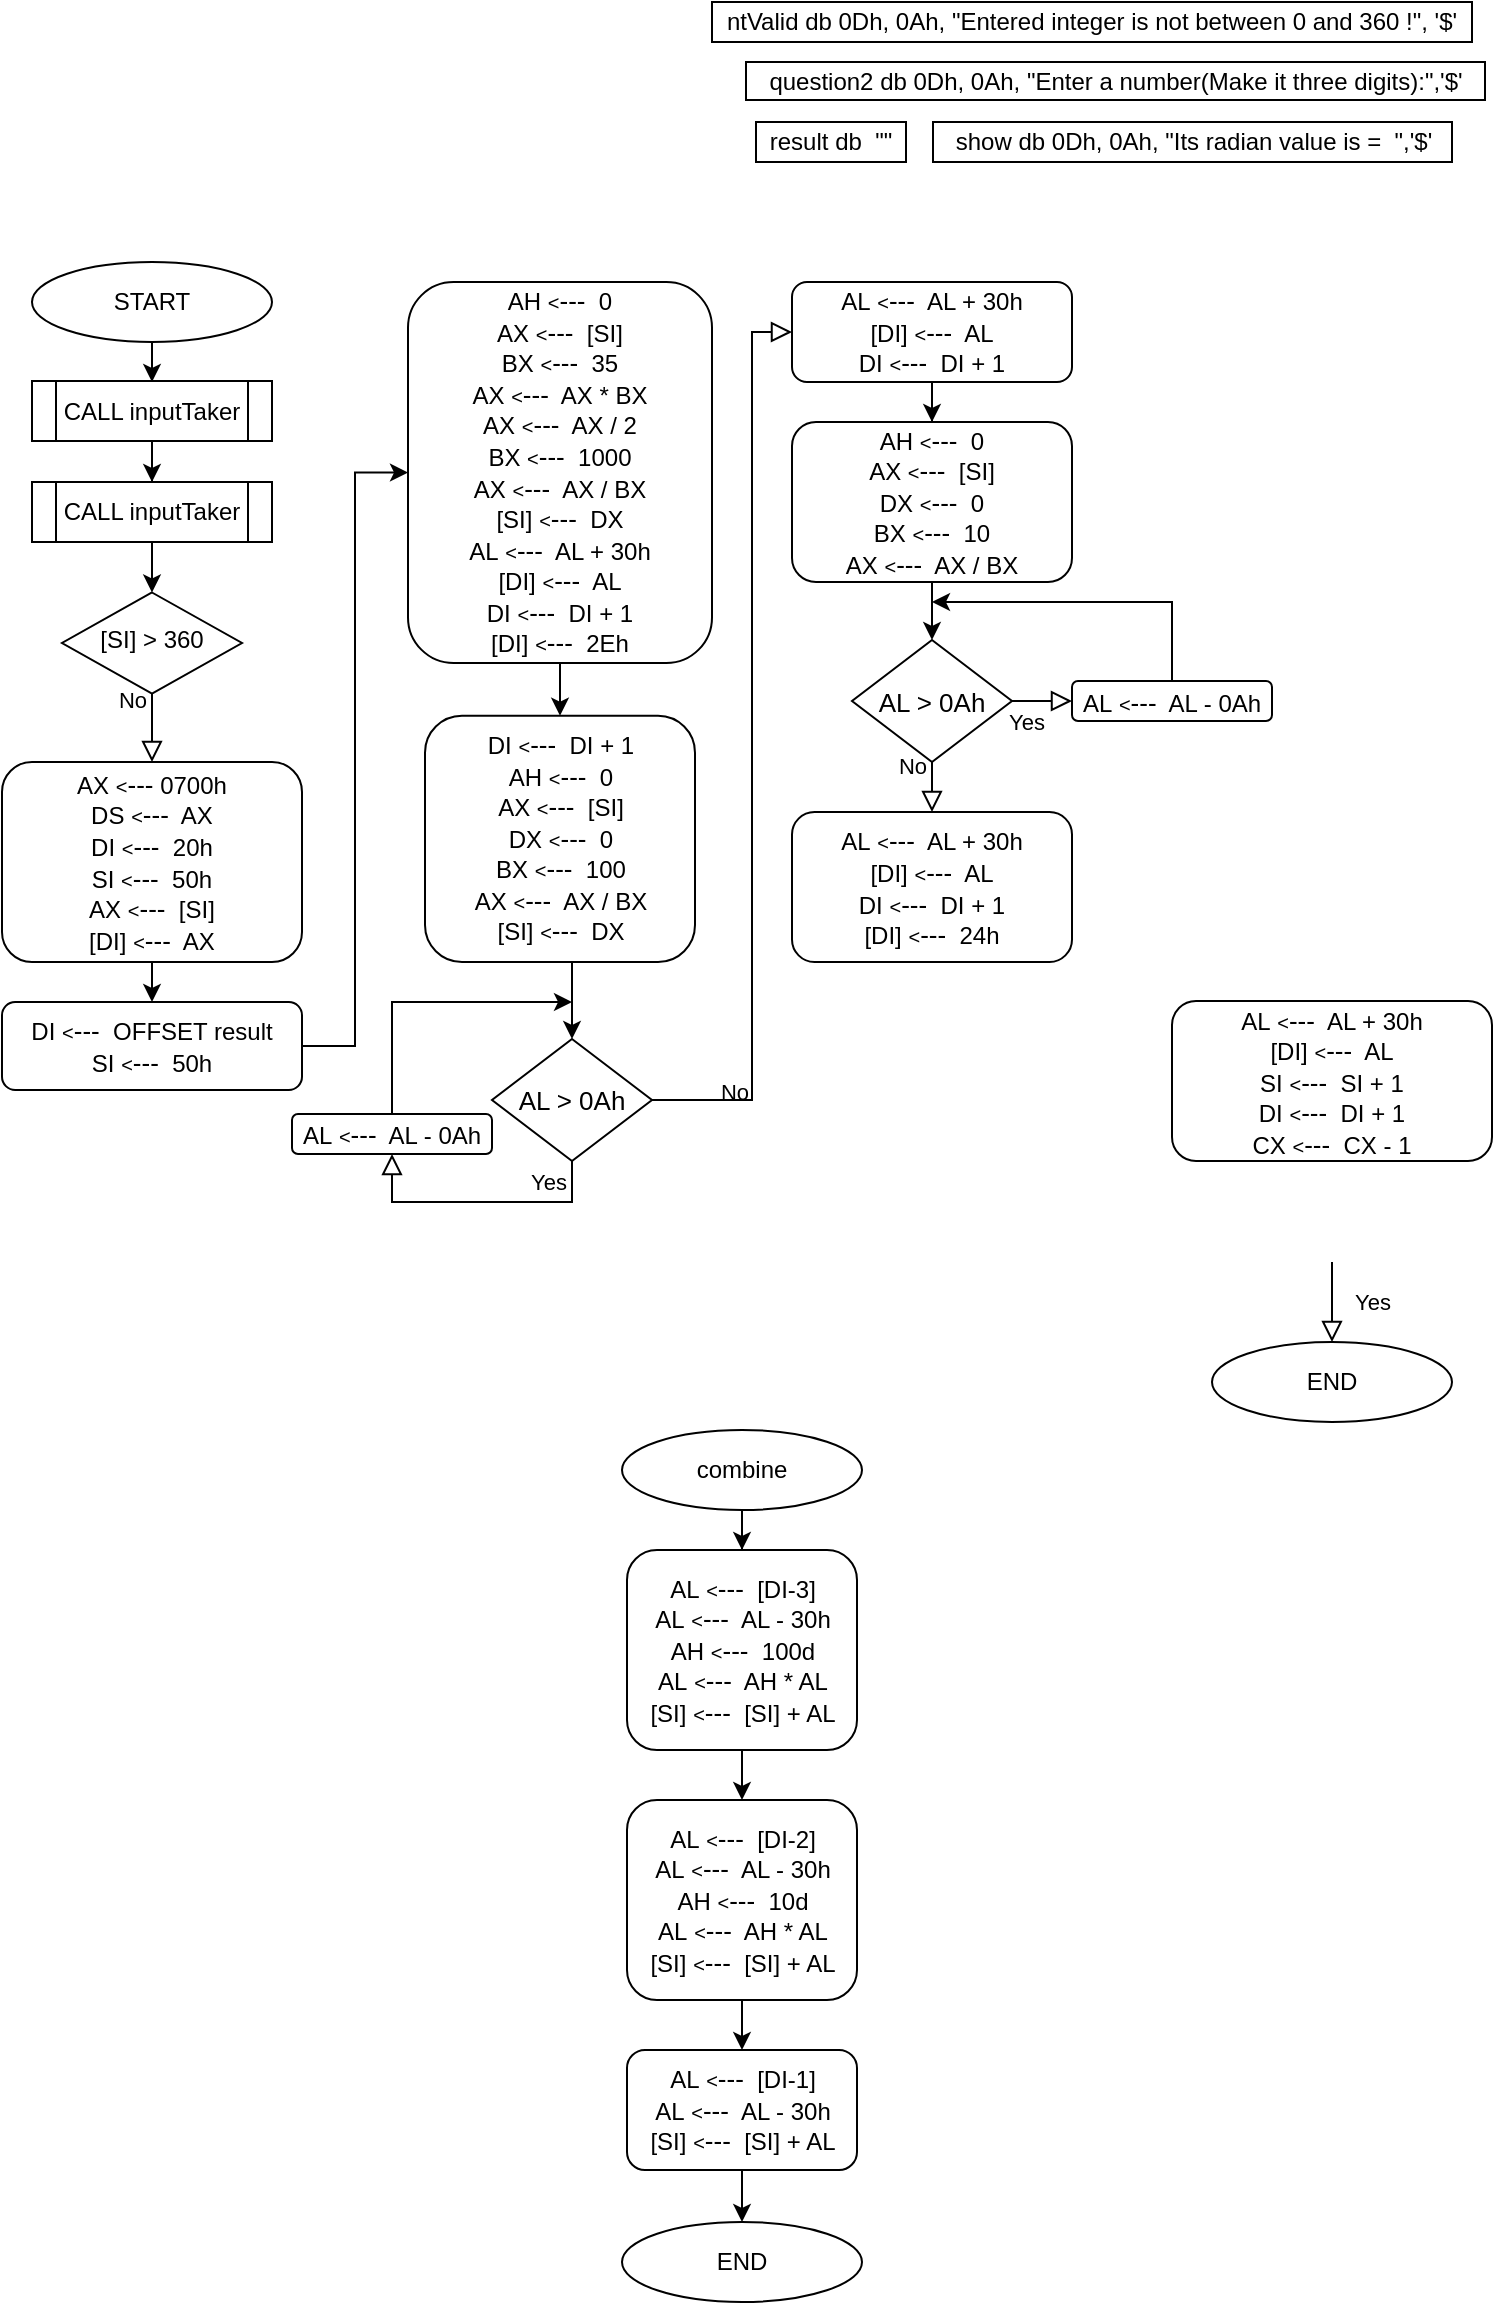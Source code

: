 <mxfile version="18.0.4" type="github">
  <diagram id="C5RBs43oDa-KdzZeNtuy" name="Page-1">
    <mxGraphModel dx="481" dy="1453" grid="1" gridSize="10" guides="1" tooltips="1" connect="1" arrows="1" fold="1" page="1" pageScale="1" pageWidth="827" pageHeight="1169" math="0" shadow="0">
      <root>
        <mxCell id="WIyWlLk6GJQsqaUBKTNV-0" />
        <mxCell id="WIyWlLk6GJQsqaUBKTNV-1" parent="WIyWlLk6GJQsqaUBKTNV-0" />
        <mxCell id="KCbu1JeTteDKsyK8jzSx-12" style="edgeStyle=orthogonalEdgeStyle;rounded=0;orthogonalLoop=1;jettySize=auto;html=1;exitX=0.5;exitY=1;exitDx=0;exitDy=0;entryX=0.5;entryY=0;entryDx=0;entryDy=0;" edge="1" parent="WIyWlLk6GJQsqaUBKTNV-1" source="A8sSo03riaN5_uglDH1m-1" target="A8sSo03riaN5_uglDH1m-14">
          <mxGeometry relative="1" as="geometry" />
        </mxCell>
        <mxCell id="A8sSo03riaN5_uglDH1m-1" value="AX&amp;nbsp;&lt;font style=&quot;font-size: 10px;&quot;&gt;&amp;lt;&lt;/font&gt;&lt;font style=&quot;font-size: 13px;&quot;&gt;---&lt;/font&gt;&amp;nbsp;0700h&lt;br&gt;DS&amp;nbsp;&lt;font style=&quot;font-size: 10px&quot;&gt;&amp;lt;&lt;/font&gt;&lt;font style=&quot;font-size: 13px&quot;&gt;---&lt;/font&gt;&amp;nbsp; AX&lt;br&gt;DI&amp;nbsp;&lt;font style=&quot;font-size: 10px&quot;&gt;&amp;lt;&lt;/font&gt;&lt;font style=&quot;font-size: 13px&quot;&gt;---&lt;/font&gt;&amp;nbsp; 20h&lt;br&gt;SI&amp;nbsp;&lt;font style=&quot;font-size: 10px&quot;&gt;&amp;lt;&lt;/font&gt;&lt;font style=&quot;font-size: 13px&quot;&gt;---&lt;/font&gt;&amp;nbsp; 50h&lt;br&gt;AX&amp;nbsp;&lt;font style=&quot;font-size: 10px;&quot;&gt;&amp;lt;&lt;/font&gt;&lt;font style=&quot;font-size: 13px;&quot;&gt;---&lt;/font&gt;&amp;nbsp; [SI]&lt;br&gt;[DI]&amp;nbsp;&lt;font style=&quot;font-size: 10px;&quot;&gt;&amp;lt;&lt;/font&gt;&lt;font style=&quot;font-size: 13px;&quot;&gt;---&lt;/font&gt;&amp;nbsp; AX" style="rounded=1;whiteSpace=wrap;html=1;fontSize=12;glass=0;strokeWidth=1;shadow=0;" parent="WIyWlLk6GJQsqaUBKTNV-1" vertex="1">
          <mxGeometry x="65" y="-770" width="150" height="100" as="geometry" />
        </mxCell>
        <mxCell id="A8sSo03riaN5_uglDH1m-3" value="No" style="edgeStyle=orthogonalEdgeStyle;rounded=0;html=1;jettySize=auto;orthogonalLoop=1;fontSize=11;endArrow=block;endFill=0;endSize=8;strokeWidth=1;shadow=0;labelBackgroundColor=none;entryX=0.5;entryY=0;entryDx=0;entryDy=0;" parent="WIyWlLk6GJQsqaUBKTNV-1" source="A8sSo03riaN5_uglDH1m-4" edge="1" target="A8sSo03riaN5_uglDH1m-1">
          <mxGeometry x="-0.857" y="-10" relative="1" as="geometry">
            <mxPoint as="offset" />
            <mxPoint x="160" y="-750" as="targetPoint" />
            <Array as="points" />
            <mxPoint x="92.5" y="-590.5" as="sourcePoint" />
          </mxGeometry>
        </mxCell>
        <mxCell id="A8sSo03riaN5_uglDH1m-4" value="[SI] &amp;gt; 360" style="rhombus;whiteSpace=wrap;html=1;shadow=0;fontFamily=Helvetica;fontSize=12;align=center;strokeWidth=1;spacing=6;spacingTop=-4;" parent="WIyWlLk6GJQsqaUBKTNV-1" vertex="1">
          <mxGeometry x="95" y="-854.75" width="90" height="50.5" as="geometry" />
        </mxCell>
        <mxCell id="A8sSo03riaN5_uglDH1m-5" style="edgeStyle=orthogonalEdgeStyle;rounded=0;orthogonalLoop=1;jettySize=auto;html=1;entryX=0.5;entryY=0;entryDx=0;entryDy=0;" parent="WIyWlLk6GJQsqaUBKTNV-1" source="A8sSo03riaN5_uglDH1m-6" edge="1">
          <mxGeometry relative="1" as="geometry">
            <mxPoint x="140" y="-960" as="targetPoint" />
          </mxGeometry>
        </mxCell>
        <mxCell id="A8sSo03riaN5_uglDH1m-6" value="START" style="ellipse;whiteSpace=wrap;html=1;" parent="WIyWlLk6GJQsqaUBKTNV-1" vertex="1">
          <mxGeometry x="80" y="-1020" width="120" height="40" as="geometry" />
        </mxCell>
        <mxCell id="A8sSo03riaN5_uglDH1m-7" style="edgeStyle=orthogonalEdgeStyle;rounded=0;orthogonalLoop=1;jettySize=auto;html=1;exitX=0.5;exitY=1;exitDx=0;exitDy=0;fontSize=9;" parent="WIyWlLk6GJQsqaUBKTNV-1" source="A8sSo03riaN5_uglDH1m-1" target="A8sSo03riaN5_uglDH1m-1" edge="1">
          <mxGeometry relative="1" as="geometry" />
        </mxCell>
        <mxCell id="KCbu1JeTteDKsyK8jzSx-23" style="edgeStyle=orthogonalEdgeStyle;rounded=0;orthogonalLoop=1;jettySize=auto;html=1;exitX=0.5;exitY=1;exitDx=0;exitDy=0;entryX=0.5;entryY=0;entryDx=0;entryDy=0;" edge="1" parent="WIyWlLk6GJQsqaUBKTNV-1" source="A8sSo03riaN5_uglDH1m-11" target="KCbu1JeTteDKsyK8jzSx-17">
          <mxGeometry relative="1" as="geometry" />
        </mxCell>
        <mxCell id="A8sSo03riaN5_uglDH1m-11" value="DI&amp;nbsp;&lt;font style=&quot;font-size: 10px;&quot;&gt;&amp;lt;&lt;/font&gt;&lt;font style=&quot;font-size: 13px;&quot;&gt;---&lt;/font&gt;&amp;nbsp; DI + 1&lt;br&gt;AH&amp;nbsp;&lt;font style=&quot;font-size: 10px;&quot;&gt;&amp;lt;&lt;/font&gt;&lt;font style=&quot;font-size: 13px;&quot;&gt;---&lt;/font&gt;&amp;nbsp; 0&lt;br&gt;AX&amp;nbsp;&lt;font style=&quot;font-size: 10px&quot;&gt;&amp;lt;&lt;/font&gt;&lt;font style=&quot;font-size: 13px&quot;&gt;---&lt;/font&gt;&amp;nbsp; [SI]&lt;br&gt;DX&amp;nbsp;&lt;font style=&quot;font-size: 10px;&quot;&gt;&amp;lt;&lt;/font&gt;&lt;font style=&quot;font-size: 13px;&quot;&gt;---&lt;/font&gt;&amp;nbsp; 0&lt;br&gt;BX&amp;nbsp;&lt;font style=&quot;font-size: 10px;&quot;&gt;&amp;lt;&lt;/font&gt;&lt;font style=&quot;font-size: 13px;&quot;&gt;---&lt;/font&gt;&amp;nbsp; 100&lt;br&gt;AX&amp;nbsp;&lt;font style=&quot;font-size: 10px;&quot;&gt;&amp;lt;&lt;/font&gt;&lt;font style=&quot;font-size: 13px;&quot;&gt;---&lt;/font&gt;&amp;nbsp; AX / BX&lt;br&gt;[SI]&amp;nbsp;&lt;font style=&quot;font-size: 10px&quot;&gt;&amp;lt;&lt;/font&gt;&lt;font style=&quot;font-size: 13px&quot;&gt;---&lt;/font&gt;&amp;nbsp; DX" style="rounded=1;whiteSpace=wrap;html=1;fontSize=12;glass=0;strokeWidth=1;shadow=0;" parent="WIyWlLk6GJQsqaUBKTNV-1" vertex="1">
          <mxGeometry x="276.5" y="-793.13" width="135" height="123.13" as="geometry" />
        </mxCell>
        <mxCell id="A8sSo03riaN5_uglDH1m-12" value="END" style="ellipse;whiteSpace=wrap;html=1;" parent="WIyWlLk6GJQsqaUBKTNV-1" vertex="1">
          <mxGeometry x="670" y="-480" width="120" height="40" as="geometry" />
        </mxCell>
        <mxCell id="KCbu1JeTteDKsyK8jzSx-16" style="edgeStyle=orthogonalEdgeStyle;rounded=0;orthogonalLoop=1;jettySize=auto;html=1;exitX=1;exitY=0.5;exitDx=0;exitDy=0;entryX=0;entryY=0.5;entryDx=0;entryDy=0;" edge="1" parent="WIyWlLk6GJQsqaUBKTNV-1" source="A8sSo03riaN5_uglDH1m-14" target="A8sSo03riaN5_uglDH1m-20">
          <mxGeometry relative="1" as="geometry">
            <mxPoint x="240" y="-940" as="targetPoint" />
          </mxGeometry>
        </mxCell>
        <mxCell id="A8sSo03riaN5_uglDH1m-14" value="DI&amp;nbsp;&lt;font style=&quot;font-size: 10px&quot;&gt;&amp;lt;&lt;/font&gt;&lt;font style=&quot;font-size: 13px&quot;&gt;---&lt;/font&gt;&amp;nbsp; OFFSET result&lt;br&gt;SI&amp;nbsp;&lt;font style=&quot;font-size: 10px;&quot;&gt;&amp;lt;&lt;/font&gt;&lt;font style=&quot;font-size: 13px;&quot;&gt;---&lt;/font&gt;&amp;nbsp; 50h" style="rounded=1;whiteSpace=wrap;html=1;fontSize=12;glass=0;strokeWidth=1;shadow=0;" parent="WIyWlLk6GJQsqaUBKTNV-1" vertex="1">
          <mxGeometry x="65" y="-650" width="150" height="44" as="geometry" />
        </mxCell>
        <mxCell id="A8sSo03riaN5_uglDH1m-18" style="edgeStyle=orthogonalEdgeStyle;rounded=0;orthogonalLoop=1;jettySize=auto;html=1;exitX=0.5;exitY=1;exitDx=0;exitDy=0;fontSize=9;" parent="WIyWlLk6GJQsqaUBKTNV-1" source="A8sSo03riaN5_uglDH1m-14" target="A8sSo03riaN5_uglDH1m-14" edge="1">
          <mxGeometry relative="1" as="geometry" />
        </mxCell>
        <mxCell id="KCbu1JeTteDKsyK8jzSx-15" value="" style="edgeStyle=orthogonalEdgeStyle;rounded=0;orthogonalLoop=1;jettySize=auto;html=1;" edge="1" parent="WIyWlLk6GJQsqaUBKTNV-1" source="A8sSo03riaN5_uglDH1m-20" target="A8sSo03riaN5_uglDH1m-11">
          <mxGeometry relative="1" as="geometry" />
        </mxCell>
        <mxCell id="A8sSo03riaN5_uglDH1m-20" value="AH&amp;nbsp;&lt;font style=&quot;font-size: 10px&quot;&gt;&amp;lt;&lt;/font&gt;&lt;font style=&quot;font-size: 13px&quot;&gt;---&lt;/font&gt;&amp;nbsp; 0&lt;br&gt;AX&amp;nbsp;&lt;font style=&quot;font-size: 10px;&quot;&gt;&amp;lt;&lt;/font&gt;&lt;font style=&quot;font-size: 13px;&quot;&gt;---&lt;/font&gt;&amp;nbsp; [SI]&lt;br&gt;BX&amp;nbsp;&lt;font style=&quot;font-size: 10px&quot;&gt;&amp;lt;&lt;/font&gt;&lt;font style=&quot;font-size: 13px&quot;&gt;---&lt;/font&gt;&amp;nbsp; 35&lt;br&gt;AX&amp;nbsp;&lt;font style=&quot;font-size: 10px&quot;&gt;&amp;lt;&lt;/font&gt;&lt;font style=&quot;font-size: 13px&quot;&gt;---&lt;/font&gt;&amp;nbsp; AX * BX&lt;br&gt;AX&amp;nbsp;&lt;font style=&quot;font-size: 10px;&quot;&gt;&amp;lt;&lt;/font&gt;&lt;font style=&quot;font-size: 13px;&quot;&gt;---&lt;/font&gt;&amp;nbsp; AX / 2&lt;br&gt;BX&amp;nbsp;&lt;font style=&quot;font-size: 10px&quot;&gt;&amp;lt;&lt;/font&gt;&lt;font style=&quot;font-size: 13px&quot;&gt;---&lt;/font&gt;&amp;nbsp; 1000&lt;br&gt;AX&amp;nbsp;&lt;font style=&quot;font-size: 10px&quot;&gt;&amp;lt;&lt;/font&gt;&lt;font style=&quot;font-size: 13px&quot;&gt;---&lt;/font&gt;&amp;nbsp; AX / BX&lt;br&gt;[SI]&amp;nbsp;&lt;font style=&quot;font-size: 10px;&quot;&gt;&amp;lt;&lt;/font&gt;&lt;font style=&quot;font-size: 13px;&quot;&gt;---&lt;/font&gt;&amp;nbsp; DX&lt;br&gt;AL&amp;nbsp;&lt;font style=&quot;font-size: 10px&quot;&gt;&amp;lt;&lt;/font&gt;&lt;font style=&quot;font-size: 13px&quot;&gt;---&lt;/font&gt;&amp;nbsp; AL + 30h&lt;br&gt;[DI]&amp;nbsp;&lt;font style=&quot;font-size: 10px&quot;&gt;&amp;lt;&lt;/font&gt;&lt;font style=&quot;font-size: 13px&quot;&gt;---&lt;/font&gt;&amp;nbsp; AL&lt;br&gt;DI&amp;nbsp;&lt;font style=&quot;font-size: 10px&quot;&gt;&amp;lt;&lt;/font&gt;&lt;font style=&quot;font-size: 13px&quot;&gt;---&lt;/font&gt;&amp;nbsp; DI + 1&lt;br&gt;[DI]&amp;nbsp;&lt;font style=&quot;font-size: 10px;&quot;&gt;&amp;lt;&lt;/font&gt;&lt;font style=&quot;font-size: 13px;&quot;&gt;---&lt;/font&gt;&amp;nbsp; 2Eh" style="rounded=1;whiteSpace=wrap;html=1;fontSize=12;glass=0;strokeWidth=1;shadow=0;" parent="WIyWlLk6GJQsqaUBKTNV-1" vertex="1">
          <mxGeometry x="268" y="-1010" width="152" height="190.5" as="geometry" />
        </mxCell>
        <mxCell id="A8sSo03riaN5_uglDH1m-25" style="edgeStyle=orthogonalEdgeStyle;rounded=0;orthogonalLoop=1;jettySize=auto;html=1;exitX=0.5;exitY=1;exitDx=0;exitDy=0;fontSize=9;" parent="WIyWlLk6GJQsqaUBKTNV-1" edge="1">
          <mxGeometry relative="1" as="geometry">
            <mxPoint x="155" y="-448.87" as="sourcePoint" />
            <mxPoint x="155" y="-448.87" as="targetPoint" />
          </mxGeometry>
        </mxCell>
        <mxCell id="KCbu1JeTteDKsyK8jzSx-32" value="" style="edgeStyle=orthogonalEdgeStyle;rounded=0;orthogonalLoop=1;jettySize=auto;html=1;" edge="1" parent="WIyWlLk6GJQsqaUBKTNV-1" source="A8sSo03riaN5_uglDH1m-28" target="KCbu1JeTteDKsyK8jzSx-29">
          <mxGeometry relative="1" as="geometry" />
        </mxCell>
        <mxCell id="A8sSo03riaN5_uglDH1m-28" value="AH&amp;nbsp;&lt;font style=&quot;font-size: 10px&quot;&gt;&amp;lt;&lt;/font&gt;&lt;font style=&quot;font-size: 13px&quot;&gt;---&lt;/font&gt;&amp;nbsp; 0&lt;br&gt;AX&amp;nbsp;&lt;font style=&quot;font-size: 10px;&quot;&gt;&amp;lt;&lt;/font&gt;&lt;font style=&quot;font-size: 13px;&quot;&gt;---&lt;/font&gt;&amp;nbsp; [SI]&lt;br&gt;DX&amp;nbsp;&lt;font style=&quot;font-size: 10px;&quot;&gt;&amp;lt;&lt;/font&gt;&lt;font style=&quot;font-size: 13px;&quot;&gt;---&lt;/font&gt;&amp;nbsp; 0&lt;br&gt;BX&amp;nbsp;&lt;font style=&quot;font-size: 10px&quot;&gt;&amp;lt;&lt;/font&gt;&lt;font style=&quot;font-size: 13px&quot;&gt;---&lt;/font&gt;&amp;nbsp; 10&lt;br&gt;AX&amp;nbsp;&lt;font style=&quot;font-size: 10px&quot;&gt;&amp;lt;&lt;/font&gt;&lt;font style=&quot;font-size: 13px&quot;&gt;---&lt;/font&gt;&amp;nbsp; AX / BX" style="rounded=1;whiteSpace=wrap;html=1;fontSize=12;glass=0;strokeWidth=1;shadow=0;" parent="WIyWlLk6GJQsqaUBKTNV-1" vertex="1">
          <mxGeometry x="460" y="-940" width="140" height="80" as="geometry" />
        </mxCell>
        <mxCell id="KCbu1JeTteDKsyK8jzSx-27" value="" style="edgeStyle=orthogonalEdgeStyle;rounded=0;orthogonalLoop=1;jettySize=auto;html=1;" edge="1" parent="WIyWlLk6GJQsqaUBKTNV-1" source="A8sSo03riaN5_uglDH1m-30" target="A8sSo03riaN5_uglDH1m-28">
          <mxGeometry relative="1" as="geometry" />
        </mxCell>
        <mxCell id="A8sSo03riaN5_uglDH1m-30" value="&lt;span style=&quot;font-size: 12px&quot;&gt;AL&amp;nbsp;&lt;/span&gt;&lt;font style=&quot;font-size: 10px&quot;&gt;&amp;lt;&lt;/font&gt;&lt;font&gt;---&lt;/font&gt;&lt;span style=&quot;font-size: 12px&quot;&gt;&amp;nbsp; AL + 30h&lt;/span&gt;&lt;br style=&quot;font-size: 12px&quot;&gt;&lt;span style=&quot;font-size: 12px&quot;&gt;[DI]&amp;nbsp;&lt;/span&gt;&lt;font style=&quot;font-size: 10px&quot;&gt;&amp;lt;&lt;/font&gt;&lt;font&gt;---&lt;/font&gt;&lt;span style=&quot;font-size: 12px&quot;&gt;&amp;nbsp; AL&lt;/span&gt;&lt;br style=&quot;font-size: 12px&quot;&gt;&lt;span style=&quot;font-size: 12px&quot;&gt;DI&amp;nbsp;&lt;/span&gt;&lt;font style=&quot;font-size: 10px&quot;&gt;&amp;lt;&lt;/font&gt;&lt;font&gt;---&lt;/font&gt;&lt;span style=&quot;font-size: 12px&quot;&gt;&amp;nbsp; DI + 1&lt;/span&gt;" style="rounded=1;whiteSpace=wrap;html=1;fontSize=13;" parent="WIyWlLk6GJQsqaUBKTNV-1" vertex="1">
          <mxGeometry x="460" y="-1010" width="140" height="50" as="geometry" />
        </mxCell>
        <mxCell id="A8sSo03riaN5_uglDH1m-44" value="&lt;span style=&quot;font-size: 12px&quot;&gt;AL&amp;nbsp;&lt;/span&gt;&lt;font style=&quot;font-size: 10px&quot;&gt;&amp;lt;&lt;/font&gt;&lt;font&gt;---&lt;/font&gt;&lt;span style=&quot;font-size: 12px&quot;&gt;&amp;nbsp; AL + 30h&lt;/span&gt;&lt;br style=&quot;font-size: 12px&quot;&gt;&lt;span style=&quot;font-size: 12px&quot;&gt;[DI]&amp;nbsp;&lt;/span&gt;&lt;font style=&quot;font-size: 10px&quot;&gt;&amp;lt;&lt;/font&gt;&lt;font&gt;---&lt;/font&gt;&lt;span style=&quot;font-size: 12px&quot;&gt;&amp;nbsp; AL&lt;/span&gt;&lt;br style=&quot;font-size: 12px&quot;&gt;&lt;span style=&quot;font-size: 12px&quot;&gt;SI&amp;nbsp;&lt;/span&gt;&lt;font style=&quot;font-size: 10px&quot;&gt;&amp;lt;&lt;/font&gt;&lt;font&gt;---&lt;/font&gt;&lt;span style=&quot;font-size: 12px&quot;&gt;&amp;nbsp; SI + 1&lt;/span&gt;&lt;br style=&quot;font-size: 12px&quot;&gt;&lt;span style=&quot;font-size: 12px&quot;&gt;DI&amp;nbsp;&lt;/span&gt;&lt;font style=&quot;font-size: 10px&quot;&gt;&amp;lt;&lt;/font&gt;&lt;font&gt;---&lt;/font&gt;&lt;span style=&quot;font-size: 12px&quot;&gt;&amp;nbsp; DI + 1&lt;/span&gt;&lt;br style=&quot;font-size: 12px&quot;&gt;&lt;span style=&quot;font-size: 12px&quot;&gt;CX&amp;nbsp;&lt;/span&gt;&lt;font style=&quot;font-size: 10px&quot;&gt;&amp;lt;&lt;/font&gt;&lt;font&gt;---&lt;/font&gt;&lt;span style=&quot;font-size: 12px&quot;&gt;&amp;nbsp; CX - 1&lt;/span&gt;" style="rounded=1;whiteSpace=wrap;html=1;fontSize=13;" parent="WIyWlLk6GJQsqaUBKTNV-1" vertex="1">
          <mxGeometry x="650" y="-650.5" width="160" height="80" as="geometry" />
        </mxCell>
        <mxCell id="A8sSo03riaN5_uglDH1m-49" value="Yes" style="rounded=0;html=1;jettySize=auto;orthogonalLoop=1;fontSize=11;endArrow=block;endFill=0;endSize=8;strokeWidth=1;shadow=0;labelBackgroundColor=none;edgeStyle=orthogonalEdgeStyle;entryX=0.5;entryY=0;entryDx=0;entryDy=0;exitX=0.5;exitY=1;exitDx=0;exitDy=0;" parent="WIyWlLk6GJQsqaUBKTNV-1" target="A8sSo03riaN5_uglDH1m-12" edge="1">
          <mxGeometry x="-0.026" y="20" relative="1" as="geometry">
            <mxPoint as="offset" />
            <mxPoint x="644" y="-440.0" as="targetPoint" />
            <Array as="points">
              <mxPoint x="730" y="-490" />
              <mxPoint x="730" y="-490" />
            </Array>
            <mxPoint x="730" y="-520" as="sourcePoint" />
          </mxGeometry>
        </mxCell>
        <mxCell id="A8sSo03riaN5_uglDH1m-50" value="" style="edgeStyle=orthogonalEdgeStyle;rounded=0;orthogonalLoop=1;jettySize=auto;html=1;" parent="WIyWlLk6GJQsqaUBKTNV-1" source="A8sSo03riaN5_uglDH1m-51" target="A8sSo03riaN5_uglDH1m-53" edge="1">
          <mxGeometry relative="1" as="geometry" />
        </mxCell>
        <mxCell id="A8sSo03riaN5_uglDH1m-51" value="combine" style="ellipse;whiteSpace=wrap;html=1;" parent="WIyWlLk6GJQsqaUBKTNV-1" vertex="1">
          <mxGeometry x="375" y="-436" width="120" height="40" as="geometry" />
        </mxCell>
        <mxCell id="A8sSo03riaN5_uglDH1m-52" value="" style="edgeStyle=orthogonalEdgeStyle;rounded=0;orthogonalLoop=1;jettySize=auto;html=1;" parent="WIyWlLk6GJQsqaUBKTNV-1" source="A8sSo03riaN5_uglDH1m-53" target="A8sSo03riaN5_uglDH1m-55" edge="1">
          <mxGeometry relative="1" as="geometry" />
        </mxCell>
        <mxCell id="A8sSo03riaN5_uglDH1m-53" value="AL&amp;nbsp;&lt;font style=&quot;font-size: 10px&quot;&gt;&amp;lt;&lt;/font&gt;&lt;font style=&quot;font-size: 13px&quot;&gt;---&lt;/font&gt;&amp;nbsp; [DI-3]&lt;br&gt;AL&amp;nbsp;&lt;font style=&quot;font-size: 10px&quot;&gt;&amp;lt;&lt;/font&gt;&lt;font style=&quot;font-size: 13px&quot;&gt;---&lt;/font&gt;&amp;nbsp; AL - 30h&lt;br&gt;AH&amp;nbsp;&lt;font style=&quot;font-size: 10px&quot;&gt;&amp;lt;&lt;/font&gt;&lt;font style=&quot;font-size: 13px&quot;&gt;---&lt;/font&gt;&amp;nbsp; 100d&lt;br&gt;AL&amp;nbsp;&lt;font style=&quot;font-size: 10px&quot;&gt;&amp;lt;&lt;/font&gt;&lt;font style=&quot;font-size: 13px&quot;&gt;---&lt;/font&gt;&amp;nbsp; AH * AL&lt;br&gt;[SI]&amp;nbsp;&lt;font style=&quot;font-size: 10px&quot;&gt;&amp;lt;&lt;/font&gt;&lt;font style=&quot;font-size: 13px&quot;&gt;---&lt;/font&gt;&amp;nbsp; [SI] + AL" style="rounded=1;whiteSpace=wrap;html=1;fontSize=12;glass=0;strokeWidth=1;shadow=0;" parent="WIyWlLk6GJQsqaUBKTNV-1" vertex="1">
          <mxGeometry x="377.5" y="-376" width="115" height="100" as="geometry" />
        </mxCell>
        <mxCell id="A8sSo03riaN5_uglDH1m-54" value="" style="edgeStyle=orthogonalEdgeStyle;rounded=0;orthogonalLoop=1;jettySize=auto;html=1;" parent="WIyWlLk6GJQsqaUBKTNV-1" source="A8sSo03riaN5_uglDH1m-55" target="A8sSo03riaN5_uglDH1m-57" edge="1">
          <mxGeometry relative="1" as="geometry" />
        </mxCell>
        <mxCell id="A8sSo03riaN5_uglDH1m-55" value="AL&amp;nbsp;&lt;font style=&quot;font-size: 10px&quot;&gt;&amp;lt;&lt;/font&gt;&lt;font style=&quot;font-size: 13px&quot;&gt;---&lt;/font&gt;&amp;nbsp; [DI-2]&lt;br&gt;AL&amp;nbsp;&lt;font style=&quot;font-size: 10px&quot;&gt;&amp;lt;&lt;/font&gt;&lt;font style=&quot;font-size: 13px&quot;&gt;---&lt;/font&gt;&amp;nbsp; AL - 30h&lt;br&gt;AH&amp;nbsp;&lt;font style=&quot;font-size: 10px&quot;&gt;&amp;lt;&lt;/font&gt;&lt;font style=&quot;font-size: 13px&quot;&gt;---&lt;/font&gt;&amp;nbsp; 10d&lt;br&gt;AL&amp;nbsp;&lt;font style=&quot;font-size: 10px&quot;&gt;&amp;lt;&lt;/font&gt;&lt;font style=&quot;font-size: 13px&quot;&gt;---&lt;/font&gt;&amp;nbsp; AH * AL&lt;br&gt;[SI]&amp;nbsp;&lt;font style=&quot;font-size: 10px&quot;&gt;&amp;lt;&lt;/font&gt;&lt;font style=&quot;font-size: 13px&quot;&gt;---&lt;/font&gt;&amp;nbsp; [SI] + AL" style="rounded=1;whiteSpace=wrap;html=1;fontSize=12;glass=0;strokeWidth=1;shadow=0;" parent="WIyWlLk6GJQsqaUBKTNV-1" vertex="1">
          <mxGeometry x="377.5" y="-251" width="115" height="100" as="geometry" />
        </mxCell>
        <mxCell id="A8sSo03riaN5_uglDH1m-56" value="" style="edgeStyle=orthogonalEdgeStyle;rounded=0;orthogonalLoop=1;jettySize=auto;html=1;" parent="WIyWlLk6GJQsqaUBKTNV-1" source="A8sSo03riaN5_uglDH1m-57" target="A8sSo03riaN5_uglDH1m-58" edge="1">
          <mxGeometry relative="1" as="geometry" />
        </mxCell>
        <mxCell id="A8sSo03riaN5_uglDH1m-57" value="AL&amp;nbsp;&lt;font style=&quot;font-size: 10px&quot;&gt;&amp;lt;&lt;/font&gt;&lt;font style=&quot;font-size: 13px&quot;&gt;---&lt;/font&gt;&amp;nbsp; [DI-1]&lt;br&gt;AL&amp;nbsp;&lt;font style=&quot;font-size: 10px&quot;&gt;&amp;lt;&lt;/font&gt;&lt;font style=&quot;font-size: 13px&quot;&gt;---&lt;/font&gt;&amp;nbsp; AL - 30h&lt;br&gt;[SI]&amp;nbsp;&lt;font style=&quot;font-size: 10px&quot;&gt;&amp;lt;&lt;/font&gt;&lt;font style=&quot;font-size: 13px&quot;&gt;---&lt;/font&gt;&amp;nbsp; [SI] + AL" style="rounded=1;whiteSpace=wrap;html=1;fontSize=12;glass=0;strokeWidth=1;shadow=0;" parent="WIyWlLk6GJQsqaUBKTNV-1" vertex="1">
          <mxGeometry x="377.5" y="-126" width="115" height="60" as="geometry" />
        </mxCell>
        <mxCell id="A8sSo03riaN5_uglDH1m-58" value="END" style="ellipse;whiteSpace=wrap;html=1;" parent="WIyWlLk6GJQsqaUBKTNV-1" vertex="1">
          <mxGeometry x="375" y="-40" width="120" height="40" as="geometry" />
        </mxCell>
        <mxCell id="A8sSo03riaN5_uglDH1m-59" value="question2 db 0Dh, 0Ah, &quot;Enter a number(Make it three digits):&quot;,&#39;$&#39;" style="rounded=0;whiteSpace=wrap;html=1;" parent="WIyWlLk6GJQsqaUBKTNV-1" vertex="1">
          <mxGeometry x="437" y="-1120" width="369.5" height="19" as="geometry" />
        </mxCell>
        <mxCell id="A8sSo03riaN5_uglDH1m-60" value="show db 0Dh, 0Ah, &quot;Its radian value is =&amp;nbsp; &quot;,&#39;$&#39;" style="rounded=0;whiteSpace=wrap;html=1;" parent="WIyWlLk6GJQsqaUBKTNV-1" vertex="1">
          <mxGeometry x="530.5" y="-1090" width="259.5" height="20" as="geometry" />
        </mxCell>
        <mxCell id="A8sSo03riaN5_uglDH1m-61" value="ntValid db 0Dh, 0Ah, &quot;Entered integer is not between 0 and 360 !&quot;, &#39;$&#39;" style="rounded=0;whiteSpace=wrap;html=1;" parent="WIyWlLk6GJQsqaUBKTNV-1" vertex="1">
          <mxGeometry x="420" y="-1150" width="380" height="20" as="geometry" />
        </mxCell>
        <mxCell id="KCbu1JeTteDKsyK8jzSx-0" value="result db&amp;nbsp; &quot;&quot;" style="rounded=0;whiteSpace=wrap;html=1;" vertex="1" parent="WIyWlLk6GJQsqaUBKTNV-1">
          <mxGeometry x="442" y="-1090" width="75" height="20" as="geometry" />
        </mxCell>
        <mxCell id="KCbu1JeTteDKsyK8jzSx-4" value="" style="edgeStyle=orthogonalEdgeStyle;rounded=0;orthogonalLoop=1;jettySize=auto;html=1;" edge="1" parent="WIyWlLk6GJQsqaUBKTNV-1" source="KCbu1JeTteDKsyK8jzSx-1" target="KCbu1JeTteDKsyK8jzSx-2">
          <mxGeometry relative="1" as="geometry" />
        </mxCell>
        <mxCell id="KCbu1JeTteDKsyK8jzSx-1" value="CALL inputTaker" style="shape=process;whiteSpace=wrap;html=1;backgroundOutline=1;" vertex="1" parent="WIyWlLk6GJQsqaUBKTNV-1">
          <mxGeometry x="80" y="-960.5" width="120" height="30" as="geometry" />
        </mxCell>
        <mxCell id="KCbu1JeTteDKsyK8jzSx-6" style="edgeStyle=orthogonalEdgeStyle;rounded=0;orthogonalLoop=1;jettySize=auto;html=1;exitX=0.5;exitY=1;exitDx=0;exitDy=0;" edge="1" parent="WIyWlLk6GJQsqaUBKTNV-1" source="KCbu1JeTteDKsyK8jzSx-2" target="A8sSo03riaN5_uglDH1m-4">
          <mxGeometry relative="1" as="geometry" />
        </mxCell>
        <mxCell id="KCbu1JeTteDKsyK8jzSx-2" value="CALL inputTaker" style="shape=process;whiteSpace=wrap;html=1;backgroundOutline=1;" vertex="1" parent="WIyWlLk6GJQsqaUBKTNV-1">
          <mxGeometry x="80" y="-910" width="120" height="30" as="geometry" />
        </mxCell>
        <mxCell id="KCbu1JeTteDKsyK8jzSx-17" value="AL &amp;gt; 0Ah" style="rhombus;whiteSpace=wrap;html=1;fontSize=13;" vertex="1" parent="WIyWlLk6GJQsqaUBKTNV-1">
          <mxGeometry x="310" y="-631.5" width="80" height="61" as="geometry" />
        </mxCell>
        <mxCell id="KCbu1JeTteDKsyK8jzSx-19" value="No" style="edgeStyle=orthogonalEdgeStyle;rounded=0;html=1;jettySize=auto;orthogonalLoop=1;fontSize=11;endArrow=block;endFill=0;endSize=8;strokeWidth=1;shadow=0;labelBackgroundColor=none;exitX=1;exitY=0.5;exitDx=0;exitDy=0;entryX=0;entryY=0.5;entryDx=0;entryDy=0;" edge="1" parent="WIyWlLk6GJQsqaUBKTNV-1" source="KCbu1JeTteDKsyK8jzSx-17" target="A8sSo03riaN5_uglDH1m-30">
          <mxGeometry x="-0.763" y="9" relative="1" as="geometry">
            <mxPoint as="offset" />
            <mxPoint x="470" y="-1000" as="targetPoint" />
            <Array as="points">
              <mxPoint x="440" y="-601" />
              <mxPoint x="440" y="-985" />
            </Array>
            <mxPoint x="540" y="-714.5" as="sourcePoint" />
          </mxGeometry>
        </mxCell>
        <mxCell id="KCbu1JeTteDKsyK8jzSx-24" value="Yes" style="rounded=0;html=1;jettySize=auto;orthogonalLoop=1;fontSize=11;endArrow=block;endFill=0;endSize=8;strokeWidth=1;shadow=0;labelBackgroundColor=none;edgeStyle=orthogonalEdgeStyle;exitX=0.5;exitY=1;exitDx=0;exitDy=0;entryX=0.5;entryY=1;entryDx=0;entryDy=0;" edge="1" parent="WIyWlLk6GJQsqaUBKTNV-1" target="KCbu1JeTteDKsyK8jzSx-25" source="KCbu1JeTteDKsyK8jzSx-17">
          <mxGeometry x="-0.517" y="-10" relative="1" as="geometry">
            <mxPoint as="offset" />
            <mxPoint x="282" y="-610.75" as="targetPoint" />
            <Array as="points">
              <mxPoint x="350" y="-550" />
              <mxPoint x="260" y="-550" />
            </Array>
            <mxPoint x="240" y="-591.25" as="sourcePoint" />
          </mxGeometry>
        </mxCell>
        <mxCell id="KCbu1JeTteDKsyK8jzSx-26" style="edgeStyle=orthogonalEdgeStyle;rounded=0;orthogonalLoop=1;jettySize=auto;html=1;exitX=0.5;exitY=0;exitDx=0;exitDy=0;" edge="1" parent="WIyWlLk6GJQsqaUBKTNV-1" source="KCbu1JeTteDKsyK8jzSx-25">
          <mxGeometry relative="1" as="geometry">
            <mxPoint x="350" y="-650" as="targetPoint" />
            <Array as="points">
              <mxPoint x="260" y="-650" />
            </Array>
          </mxGeometry>
        </mxCell>
        <mxCell id="KCbu1JeTteDKsyK8jzSx-25" value="AL&amp;nbsp;&lt;font style=&quot;font-size: 10px&quot;&gt;&amp;lt;&lt;/font&gt;&lt;font style=&quot;font-size: 13px&quot;&gt;---&lt;/font&gt;&amp;nbsp; AL - 0Ah" style="rounded=1;whiteSpace=wrap;html=1;fontSize=12;glass=0;strokeWidth=1;shadow=0;" vertex="1" parent="WIyWlLk6GJQsqaUBKTNV-1">
          <mxGeometry x="210" y="-594" width="100" height="20" as="geometry" />
        </mxCell>
        <mxCell id="KCbu1JeTteDKsyK8jzSx-29" value="AL &amp;gt; 0Ah" style="rhombus;whiteSpace=wrap;html=1;fontSize=13;" vertex="1" parent="WIyWlLk6GJQsqaUBKTNV-1">
          <mxGeometry x="490" y="-831" width="80" height="61" as="geometry" />
        </mxCell>
        <mxCell id="KCbu1JeTteDKsyK8jzSx-30" value="Yes" style="rounded=0;html=1;jettySize=auto;orthogonalLoop=1;fontSize=11;endArrow=block;endFill=0;endSize=8;strokeWidth=1;shadow=0;labelBackgroundColor=none;edgeStyle=orthogonalEdgeStyle;exitX=1;exitY=0.5;exitDx=0;exitDy=0;entryX=0;entryY=0.5;entryDx=0;entryDy=0;" edge="1" parent="WIyWlLk6GJQsqaUBKTNV-1" source="KCbu1JeTteDKsyK8jzSx-29" target="KCbu1JeTteDKsyK8jzSx-33">
          <mxGeometry x="-0.517" y="-10" relative="1" as="geometry">
            <mxPoint as="offset" />
            <mxPoint x="610" y="-780" as="targetPoint" />
            <Array as="points">
              <mxPoint x="590" y="-800" />
              <mxPoint x="600" y="-800" />
            </Array>
            <mxPoint x="445" y="-776" as="sourcePoint" />
          </mxGeometry>
        </mxCell>
        <mxCell id="KCbu1JeTteDKsyK8jzSx-34" style="edgeStyle=orthogonalEdgeStyle;rounded=0;orthogonalLoop=1;jettySize=auto;html=1;exitX=0.5;exitY=0;exitDx=0;exitDy=0;" edge="1" parent="WIyWlLk6GJQsqaUBKTNV-1" source="KCbu1JeTteDKsyK8jzSx-33">
          <mxGeometry relative="1" as="geometry">
            <mxPoint x="530" y="-850" as="targetPoint" />
            <Array as="points">
              <mxPoint x="650" y="-850" />
            </Array>
          </mxGeometry>
        </mxCell>
        <mxCell id="KCbu1JeTteDKsyK8jzSx-33" value="AL&amp;nbsp;&lt;font style=&quot;font-size: 10px&quot;&gt;&amp;lt;&lt;/font&gt;&lt;font style=&quot;font-size: 13px&quot;&gt;---&lt;/font&gt;&amp;nbsp; AL - 0Ah" style="rounded=1;whiteSpace=wrap;html=1;fontSize=12;glass=0;strokeWidth=1;shadow=0;" vertex="1" parent="WIyWlLk6GJQsqaUBKTNV-1">
          <mxGeometry x="600" y="-810.5" width="100" height="20" as="geometry" />
        </mxCell>
        <mxCell id="KCbu1JeTteDKsyK8jzSx-35" value="No" style="edgeStyle=orthogonalEdgeStyle;rounded=0;html=1;jettySize=auto;orthogonalLoop=1;fontSize=11;endArrow=block;endFill=0;endSize=8;strokeWidth=1;shadow=0;labelBackgroundColor=none;exitX=0.5;exitY=1;exitDx=0;exitDy=0;entryX=0.5;entryY=0;entryDx=0;entryDy=0;" edge="1" parent="WIyWlLk6GJQsqaUBKTNV-1" source="KCbu1JeTteDKsyK8jzSx-29" target="KCbu1JeTteDKsyK8jzSx-36">
          <mxGeometry x="-0.826" y="-10" relative="1" as="geometry">
            <mxPoint as="offset" />
            <mxPoint x="530" y="-740" as="targetPoint" />
            <Array as="points" />
            <mxPoint x="490" y="-720" as="sourcePoint" />
          </mxGeometry>
        </mxCell>
        <mxCell id="KCbu1JeTteDKsyK8jzSx-36" value="&lt;span style=&quot;font-size: 12px&quot;&gt;AL&amp;nbsp;&lt;/span&gt;&lt;font style=&quot;font-size: 10px&quot;&gt;&amp;lt;&lt;/font&gt;&lt;font&gt;---&lt;/font&gt;&lt;span style=&quot;font-size: 12px&quot;&gt;&amp;nbsp; AL + 30h&lt;/span&gt;&lt;br style=&quot;font-size: 12px&quot;&gt;&lt;span style=&quot;font-size: 12px&quot;&gt;[DI]&amp;nbsp;&lt;/span&gt;&lt;font style=&quot;font-size: 10px&quot;&gt;&amp;lt;&lt;/font&gt;&lt;font&gt;---&lt;/font&gt;&lt;span style=&quot;font-size: 12px&quot;&gt;&amp;nbsp; AL&lt;/span&gt;&lt;br style=&quot;font-size: 12px&quot;&gt;&lt;span style=&quot;font-size: 12px&quot;&gt;DI&amp;nbsp;&lt;/span&gt;&lt;font style=&quot;font-size: 10px&quot;&gt;&amp;lt;&lt;/font&gt;&lt;font&gt;---&lt;/font&gt;&lt;span style=&quot;font-size: 12px&quot;&gt;&amp;nbsp; DI + 1&lt;br&gt;&lt;/span&gt;&lt;span style=&quot;font-size: 12px;&quot;&gt;[DI]&amp;nbsp;&lt;/span&gt;&lt;font style=&quot;font-size: 10px;&quot;&gt;&amp;lt;&lt;/font&gt;---&lt;span style=&quot;font-size: 12px;&quot;&gt;&amp;nbsp; 24h&lt;/span&gt;&lt;span style=&quot;font-size: 12px&quot;&gt;&lt;br&gt;&lt;/span&gt;" style="rounded=1;whiteSpace=wrap;html=1;fontSize=13;" vertex="1" parent="WIyWlLk6GJQsqaUBKTNV-1">
          <mxGeometry x="460" y="-745" width="140" height="75" as="geometry" />
        </mxCell>
      </root>
    </mxGraphModel>
  </diagram>
</mxfile>
